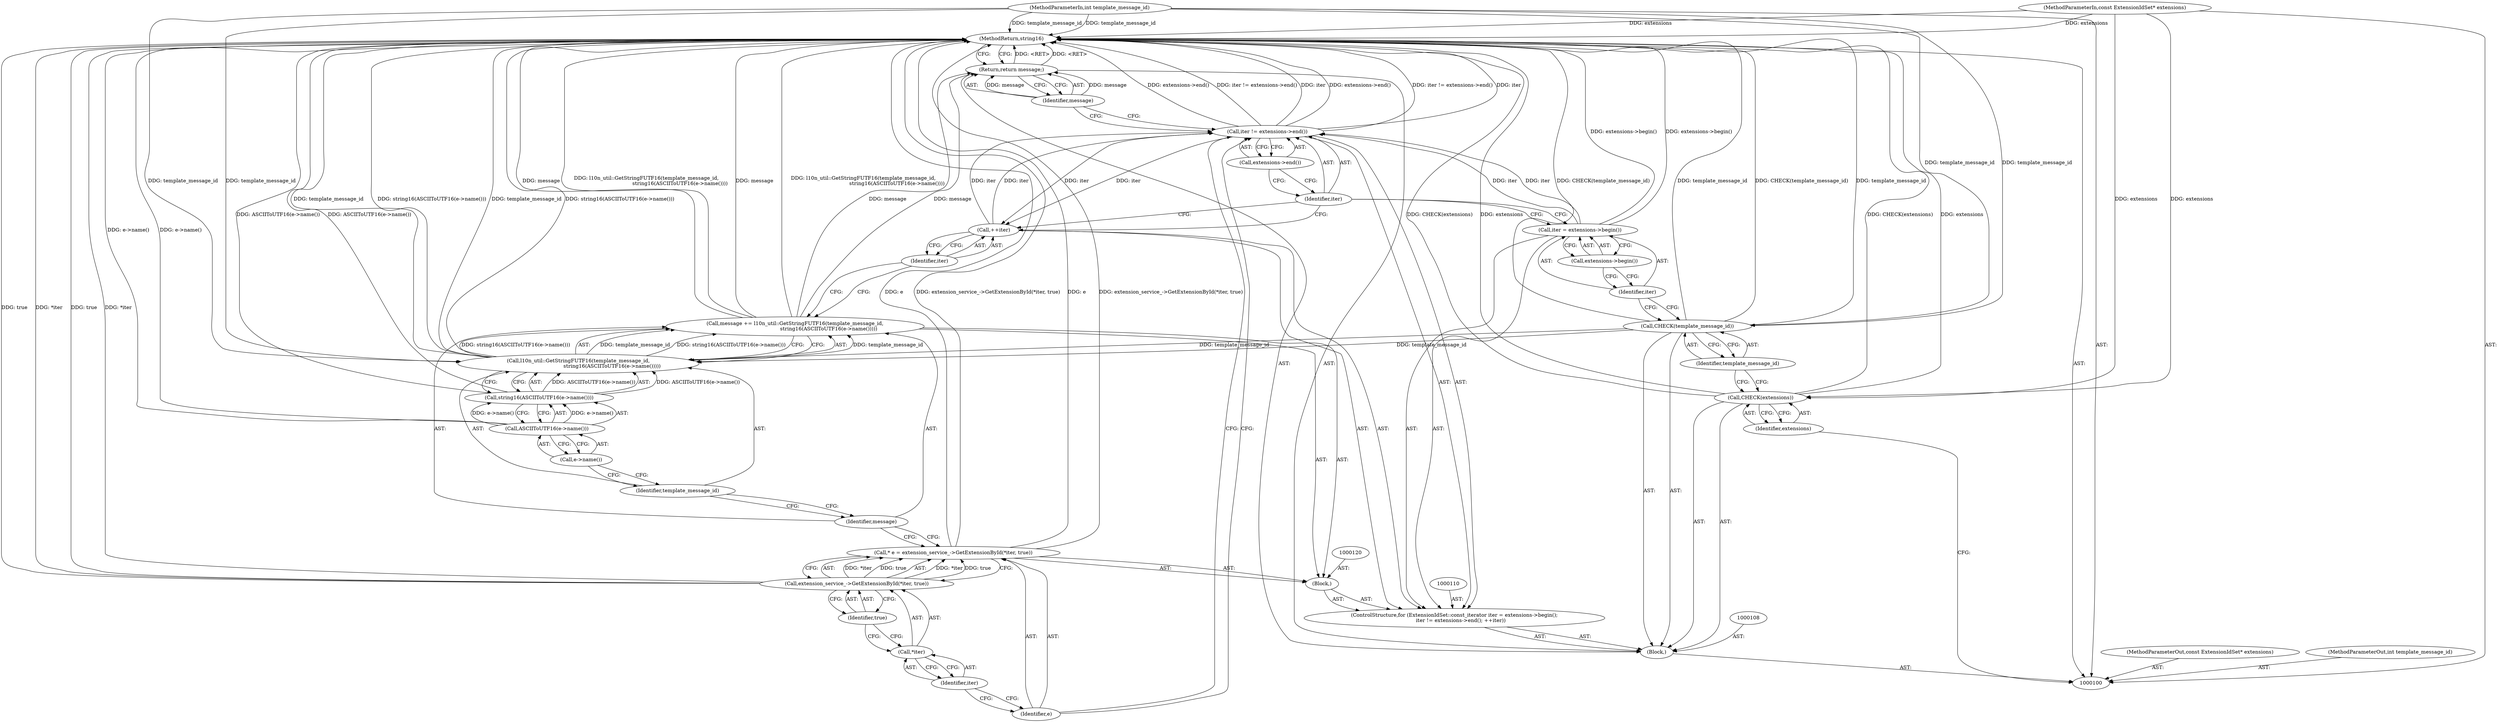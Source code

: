 digraph "0_Chrome_6b5f83842b5edb5d4bd6684b196b3630c6769731_0" {
"1000136" [label="(MethodReturn,string16)"];
"1000121" [label="(Call,* e = extension_service_->GetExtensionById(*iter, true))"];
"1000122" [label="(Identifier,e)"];
"1000123" [label="(Call,extension_service_->GetExtensionById(*iter, true))"];
"1000119" [label="(Block,)"];
"1000124" [label="(Call,*iter)"];
"1000125" [label="(Identifier,iter)"];
"1000126" [label="(Identifier,true)"];
"1000129" [label="(Call,l10n_util::GetStringFUTF16(template_message_id,\n                                          string16(ASCIIToUTF16(e->name()))))"];
"1000127" [label="(Call,message += l10n_util::GetStringFUTF16(template_message_id,\n                                          string16(ASCIIToUTF16(e->name()))))"];
"1000128" [label="(Identifier,message)"];
"1000130" [label="(Identifier,template_message_id)"];
"1000131" [label="(Call,string16(ASCIIToUTF16(e->name())))"];
"1000132" [label="(Call,ASCIIToUTF16(e->name()))"];
"1000133" [label="(Call,e->name())"];
"1000135" [label="(Identifier,message)"];
"1000134" [label="(Return,return message;)"];
"1000101" [label="(MethodParameterIn,const ExtensionIdSet* extensions)"];
"1000199" [label="(MethodParameterOut,const ExtensionIdSet* extensions)"];
"1000103" [label="(Block,)"];
"1000102" [label="(MethodParameterIn,int template_message_id)"];
"1000200" [label="(MethodParameterOut,int template_message_id)"];
"1000104" [label="(Call,CHECK(extensions))"];
"1000105" [label="(Identifier,extensions)"];
"1000106" [label="(Call,CHECK(template_message_id))"];
"1000107" [label="(Identifier,template_message_id)"];
"1000109" [label="(ControlStructure,for (ExtensionIdSet::const_iterator iter = extensions->begin();\n        iter != extensions->end(); ++iter))"];
"1000111" [label="(Call,iter = extensions->begin())"];
"1000112" [label="(Identifier,iter)"];
"1000113" [label="(Call,extensions->begin())"];
"1000116" [label="(Call,extensions->end())"];
"1000117" [label="(Call,++iter)"];
"1000118" [label="(Identifier,iter)"];
"1000114" [label="(Call,iter != extensions->end())"];
"1000115" [label="(Identifier,iter)"];
"1000136" -> "1000100"  [label="AST: "];
"1000136" -> "1000134"  [label="CFG: "];
"1000106" -> "1000136"  [label="DDG: template_message_id"];
"1000106" -> "1000136"  [label="DDG: CHECK(template_message_id)"];
"1000104" -> "1000136"  [label="DDG: CHECK(extensions)"];
"1000104" -> "1000136"  [label="DDG: extensions"];
"1000114" -> "1000136"  [label="DDG: iter != extensions->end()"];
"1000114" -> "1000136"  [label="DDG: iter"];
"1000114" -> "1000136"  [label="DDG: extensions->end()"];
"1000127" -> "1000136"  [label="DDG: l10n_util::GetStringFUTF16(template_message_id,\n                                          string16(ASCIIToUTF16(e->name())))"];
"1000127" -> "1000136"  [label="DDG: message"];
"1000121" -> "1000136"  [label="DDG: e"];
"1000121" -> "1000136"  [label="DDG: extension_service_->GetExtensionById(*iter, true)"];
"1000129" -> "1000136"  [label="DDG: template_message_id"];
"1000129" -> "1000136"  [label="DDG: string16(ASCIIToUTF16(e->name()))"];
"1000123" -> "1000136"  [label="DDG: true"];
"1000123" -> "1000136"  [label="DDG: *iter"];
"1000131" -> "1000136"  [label="DDG: ASCIIToUTF16(e->name())"];
"1000132" -> "1000136"  [label="DDG: e->name()"];
"1000102" -> "1000136"  [label="DDG: template_message_id"];
"1000111" -> "1000136"  [label="DDG: extensions->begin()"];
"1000101" -> "1000136"  [label="DDG: extensions"];
"1000134" -> "1000136"  [label="DDG: <RET>"];
"1000121" -> "1000119"  [label="AST: "];
"1000121" -> "1000123"  [label="CFG: "];
"1000122" -> "1000121"  [label="AST: "];
"1000123" -> "1000121"  [label="AST: "];
"1000128" -> "1000121"  [label="CFG: "];
"1000121" -> "1000136"  [label="DDG: e"];
"1000121" -> "1000136"  [label="DDG: extension_service_->GetExtensionById(*iter, true)"];
"1000123" -> "1000121"  [label="DDG: *iter"];
"1000123" -> "1000121"  [label="DDG: true"];
"1000122" -> "1000121"  [label="AST: "];
"1000122" -> "1000114"  [label="CFG: "];
"1000125" -> "1000122"  [label="CFG: "];
"1000123" -> "1000121"  [label="AST: "];
"1000123" -> "1000126"  [label="CFG: "];
"1000124" -> "1000123"  [label="AST: "];
"1000126" -> "1000123"  [label="AST: "];
"1000121" -> "1000123"  [label="CFG: "];
"1000123" -> "1000136"  [label="DDG: true"];
"1000123" -> "1000136"  [label="DDG: *iter"];
"1000123" -> "1000121"  [label="DDG: *iter"];
"1000123" -> "1000121"  [label="DDG: true"];
"1000119" -> "1000109"  [label="AST: "];
"1000120" -> "1000119"  [label="AST: "];
"1000121" -> "1000119"  [label="AST: "];
"1000127" -> "1000119"  [label="AST: "];
"1000124" -> "1000123"  [label="AST: "];
"1000124" -> "1000125"  [label="CFG: "];
"1000125" -> "1000124"  [label="AST: "];
"1000126" -> "1000124"  [label="CFG: "];
"1000125" -> "1000124"  [label="AST: "];
"1000125" -> "1000122"  [label="CFG: "];
"1000124" -> "1000125"  [label="CFG: "];
"1000126" -> "1000123"  [label="AST: "];
"1000126" -> "1000124"  [label="CFG: "];
"1000123" -> "1000126"  [label="CFG: "];
"1000129" -> "1000127"  [label="AST: "];
"1000129" -> "1000131"  [label="CFG: "];
"1000130" -> "1000129"  [label="AST: "];
"1000131" -> "1000129"  [label="AST: "];
"1000127" -> "1000129"  [label="CFG: "];
"1000129" -> "1000136"  [label="DDG: template_message_id"];
"1000129" -> "1000136"  [label="DDG: string16(ASCIIToUTF16(e->name()))"];
"1000129" -> "1000127"  [label="DDG: template_message_id"];
"1000129" -> "1000127"  [label="DDG: string16(ASCIIToUTF16(e->name()))"];
"1000106" -> "1000129"  [label="DDG: template_message_id"];
"1000102" -> "1000129"  [label="DDG: template_message_id"];
"1000131" -> "1000129"  [label="DDG: ASCIIToUTF16(e->name())"];
"1000127" -> "1000119"  [label="AST: "];
"1000127" -> "1000129"  [label="CFG: "];
"1000128" -> "1000127"  [label="AST: "];
"1000129" -> "1000127"  [label="AST: "];
"1000118" -> "1000127"  [label="CFG: "];
"1000127" -> "1000136"  [label="DDG: l10n_util::GetStringFUTF16(template_message_id,\n                                          string16(ASCIIToUTF16(e->name())))"];
"1000127" -> "1000136"  [label="DDG: message"];
"1000129" -> "1000127"  [label="DDG: template_message_id"];
"1000129" -> "1000127"  [label="DDG: string16(ASCIIToUTF16(e->name()))"];
"1000127" -> "1000134"  [label="DDG: message"];
"1000128" -> "1000127"  [label="AST: "];
"1000128" -> "1000121"  [label="CFG: "];
"1000130" -> "1000128"  [label="CFG: "];
"1000130" -> "1000129"  [label="AST: "];
"1000130" -> "1000128"  [label="CFG: "];
"1000133" -> "1000130"  [label="CFG: "];
"1000131" -> "1000129"  [label="AST: "];
"1000131" -> "1000132"  [label="CFG: "];
"1000132" -> "1000131"  [label="AST: "];
"1000129" -> "1000131"  [label="CFG: "];
"1000131" -> "1000136"  [label="DDG: ASCIIToUTF16(e->name())"];
"1000131" -> "1000129"  [label="DDG: ASCIIToUTF16(e->name())"];
"1000132" -> "1000131"  [label="DDG: e->name()"];
"1000132" -> "1000131"  [label="AST: "];
"1000132" -> "1000133"  [label="CFG: "];
"1000133" -> "1000132"  [label="AST: "];
"1000131" -> "1000132"  [label="CFG: "];
"1000132" -> "1000136"  [label="DDG: e->name()"];
"1000132" -> "1000131"  [label="DDG: e->name()"];
"1000133" -> "1000132"  [label="AST: "];
"1000133" -> "1000130"  [label="CFG: "];
"1000132" -> "1000133"  [label="CFG: "];
"1000135" -> "1000134"  [label="AST: "];
"1000135" -> "1000114"  [label="CFG: "];
"1000134" -> "1000135"  [label="CFG: "];
"1000135" -> "1000134"  [label="DDG: message"];
"1000134" -> "1000103"  [label="AST: "];
"1000134" -> "1000135"  [label="CFG: "];
"1000135" -> "1000134"  [label="AST: "];
"1000136" -> "1000134"  [label="CFG: "];
"1000134" -> "1000136"  [label="DDG: <RET>"];
"1000135" -> "1000134"  [label="DDG: message"];
"1000127" -> "1000134"  [label="DDG: message"];
"1000101" -> "1000100"  [label="AST: "];
"1000101" -> "1000136"  [label="DDG: extensions"];
"1000101" -> "1000104"  [label="DDG: extensions"];
"1000199" -> "1000100"  [label="AST: "];
"1000103" -> "1000100"  [label="AST: "];
"1000104" -> "1000103"  [label="AST: "];
"1000106" -> "1000103"  [label="AST: "];
"1000108" -> "1000103"  [label="AST: "];
"1000109" -> "1000103"  [label="AST: "];
"1000134" -> "1000103"  [label="AST: "];
"1000102" -> "1000100"  [label="AST: "];
"1000102" -> "1000136"  [label="DDG: template_message_id"];
"1000102" -> "1000106"  [label="DDG: template_message_id"];
"1000102" -> "1000129"  [label="DDG: template_message_id"];
"1000200" -> "1000100"  [label="AST: "];
"1000104" -> "1000103"  [label="AST: "];
"1000104" -> "1000105"  [label="CFG: "];
"1000105" -> "1000104"  [label="AST: "];
"1000107" -> "1000104"  [label="CFG: "];
"1000104" -> "1000136"  [label="DDG: CHECK(extensions)"];
"1000104" -> "1000136"  [label="DDG: extensions"];
"1000101" -> "1000104"  [label="DDG: extensions"];
"1000105" -> "1000104"  [label="AST: "];
"1000105" -> "1000100"  [label="CFG: "];
"1000104" -> "1000105"  [label="CFG: "];
"1000106" -> "1000103"  [label="AST: "];
"1000106" -> "1000107"  [label="CFG: "];
"1000107" -> "1000106"  [label="AST: "];
"1000112" -> "1000106"  [label="CFG: "];
"1000106" -> "1000136"  [label="DDG: template_message_id"];
"1000106" -> "1000136"  [label="DDG: CHECK(template_message_id)"];
"1000102" -> "1000106"  [label="DDG: template_message_id"];
"1000106" -> "1000129"  [label="DDG: template_message_id"];
"1000107" -> "1000106"  [label="AST: "];
"1000107" -> "1000104"  [label="CFG: "];
"1000106" -> "1000107"  [label="CFG: "];
"1000109" -> "1000103"  [label="AST: "];
"1000110" -> "1000109"  [label="AST: "];
"1000111" -> "1000109"  [label="AST: "];
"1000114" -> "1000109"  [label="AST: "];
"1000117" -> "1000109"  [label="AST: "];
"1000119" -> "1000109"  [label="AST: "];
"1000111" -> "1000109"  [label="AST: "];
"1000111" -> "1000113"  [label="CFG: "];
"1000112" -> "1000111"  [label="AST: "];
"1000113" -> "1000111"  [label="AST: "];
"1000115" -> "1000111"  [label="CFG: "];
"1000111" -> "1000136"  [label="DDG: extensions->begin()"];
"1000111" -> "1000114"  [label="DDG: iter"];
"1000112" -> "1000111"  [label="AST: "];
"1000112" -> "1000106"  [label="CFG: "];
"1000113" -> "1000112"  [label="CFG: "];
"1000113" -> "1000111"  [label="AST: "];
"1000113" -> "1000112"  [label="CFG: "];
"1000111" -> "1000113"  [label="CFG: "];
"1000116" -> "1000114"  [label="AST: "];
"1000116" -> "1000115"  [label="CFG: "];
"1000114" -> "1000116"  [label="CFG: "];
"1000117" -> "1000109"  [label="AST: "];
"1000117" -> "1000118"  [label="CFG: "];
"1000118" -> "1000117"  [label="AST: "];
"1000115" -> "1000117"  [label="CFG: "];
"1000117" -> "1000114"  [label="DDG: iter"];
"1000114" -> "1000117"  [label="DDG: iter"];
"1000118" -> "1000117"  [label="AST: "];
"1000118" -> "1000127"  [label="CFG: "];
"1000117" -> "1000118"  [label="CFG: "];
"1000114" -> "1000109"  [label="AST: "];
"1000114" -> "1000116"  [label="CFG: "];
"1000115" -> "1000114"  [label="AST: "];
"1000116" -> "1000114"  [label="AST: "];
"1000122" -> "1000114"  [label="CFG: "];
"1000135" -> "1000114"  [label="CFG: "];
"1000114" -> "1000136"  [label="DDG: iter != extensions->end()"];
"1000114" -> "1000136"  [label="DDG: iter"];
"1000114" -> "1000136"  [label="DDG: extensions->end()"];
"1000117" -> "1000114"  [label="DDG: iter"];
"1000111" -> "1000114"  [label="DDG: iter"];
"1000114" -> "1000117"  [label="DDG: iter"];
"1000115" -> "1000114"  [label="AST: "];
"1000115" -> "1000111"  [label="CFG: "];
"1000115" -> "1000117"  [label="CFG: "];
"1000116" -> "1000115"  [label="CFG: "];
}
